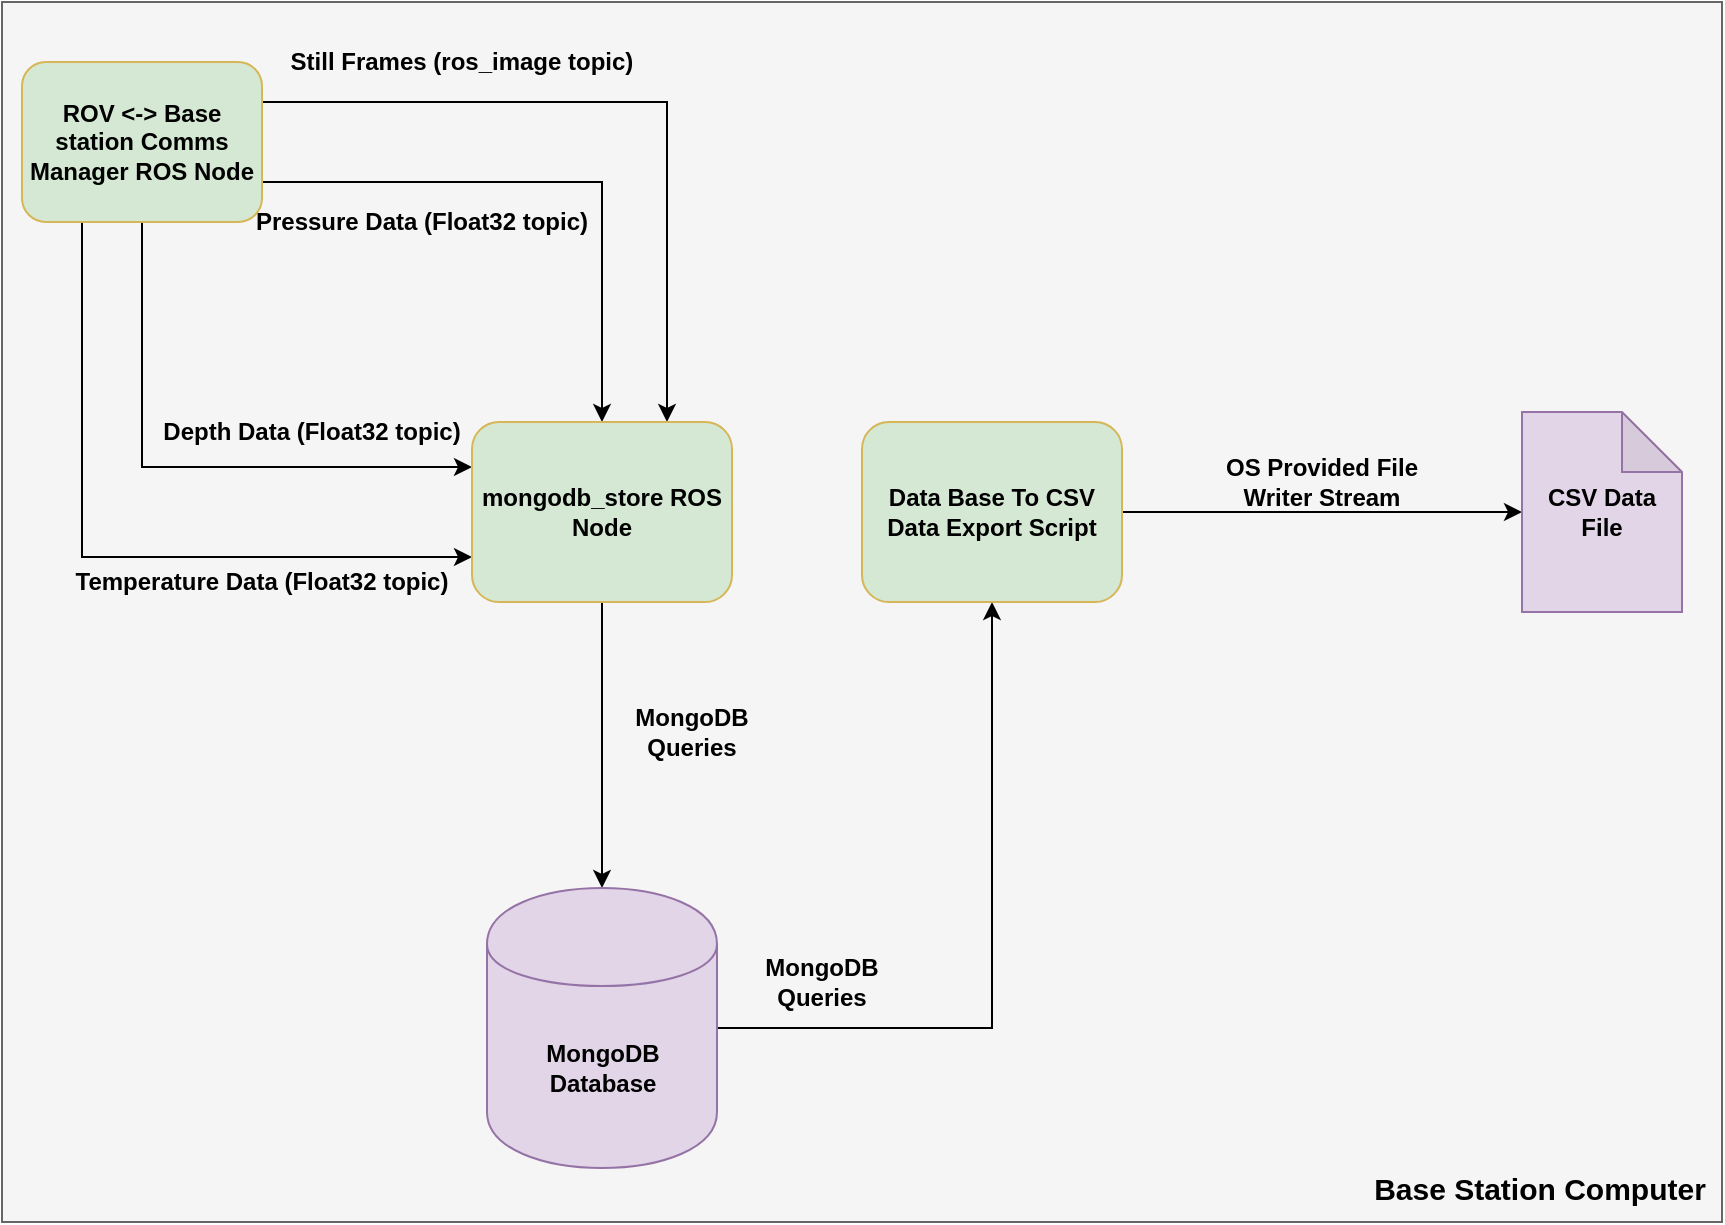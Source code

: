 <mxfile version="12.1.7" type="github" pages="1">
  <diagram id="v-m0zCEiFKJnq1W9DyKo" name="Page-1">
    <mxGraphModel dx="1422" dy="794" grid="1" gridSize="10" guides="1" tooltips="1" connect="1" arrows="1" fold="1" page="1" pageScale="1" pageWidth="1100" pageHeight="850" math="0" shadow="0">
      <root>
        <mxCell id="0"/>
        <mxCell id="1" parent="0"/>
        <mxCell id="0yQHLkLhNADpxCJvxs6u-4" value="" style="rounded=0;whiteSpace=wrap;html=1;fillColor=#f5f5f5;strokeColor=#666666;fontColor=#333333;" vertex="1" parent="1">
          <mxGeometry x="200" y="70" width="860" height="610" as="geometry"/>
        </mxCell>
        <mxCell id="0yQHLkLhNADpxCJvxs6u-16" style="edgeStyle=orthogonalEdgeStyle;rounded=0;orthogonalLoop=1;jettySize=auto;html=1;exitX=0.25;exitY=1;exitDx=0;exitDy=0;entryX=0;entryY=0.75;entryDx=0;entryDy=0;" edge="1" parent="1" source="0yQHLkLhNADpxCJvxs6u-9" target="0yQHLkLhNADpxCJvxs6u-15">
          <mxGeometry relative="1" as="geometry"/>
        </mxCell>
        <mxCell id="0yQHLkLhNADpxCJvxs6u-17" style="edgeStyle=orthogonalEdgeStyle;rounded=0;orthogonalLoop=1;jettySize=auto;html=1;exitX=0.5;exitY=1;exitDx=0;exitDy=0;entryX=0;entryY=0.25;entryDx=0;entryDy=0;" edge="1" parent="1" source="0yQHLkLhNADpxCJvxs6u-9" target="0yQHLkLhNADpxCJvxs6u-15">
          <mxGeometry relative="1" as="geometry"/>
        </mxCell>
        <mxCell id="0yQHLkLhNADpxCJvxs6u-19" style="edgeStyle=orthogonalEdgeStyle;rounded=0;orthogonalLoop=1;jettySize=auto;html=1;exitX=1;exitY=0.25;exitDx=0;exitDy=0;entryX=0.75;entryY=0;entryDx=0;entryDy=0;" edge="1" parent="1" source="0yQHLkLhNADpxCJvxs6u-9" target="0yQHLkLhNADpxCJvxs6u-15">
          <mxGeometry relative="1" as="geometry"/>
        </mxCell>
        <mxCell id="0yQHLkLhNADpxCJvxs6u-36" style="edgeStyle=orthogonalEdgeStyle;rounded=0;orthogonalLoop=1;jettySize=auto;html=1;exitX=1;exitY=0.75;exitDx=0;exitDy=0;fontSize=12;" edge="1" parent="1" source="0yQHLkLhNADpxCJvxs6u-9" target="0yQHLkLhNADpxCJvxs6u-15">
          <mxGeometry relative="1" as="geometry"/>
        </mxCell>
        <mxCell id="0yQHLkLhNADpxCJvxs6u-9" value="ROV &amp;lt;-&amp;gt; Base station Comms Manager ROS Node" style="rounded=1;whiteSpace=wrap;html=1;fillColor=#D5E8D4;strokeColor=#d6b656;fontStyle=1" vertex="1" parent="1">
          <mxGeometry x="210" y="100" width="120" height="80" as="geometry"/>
        </mxCell>
        <mxCell id="0yQHLkLhNADpxCJvxs6u-12" value="Base Station Computer" style="text;html=1;strokeColor=none;fillColor=none;align=center;verticalAlign=middle;whiteSpace=wrap;rounded=0;fontStyle=1;fontSize=15;" vertex="1" parent="1">
          <mxGeometry x="884" y="653" width="170" height="20" as="geometry"/>
        </mxCell>
        <mxCell id="0yQHLkLhNADpxCJvxs6u-38" style="edgeStyle=orthogonalEdgeStyle;rounded=0;orthogonalLoop=1;jettySize=auto;html=1;exitX=0.5;exitY=1;exitDx=0;exitDy=0;entryX=0.5;entryY=0;entryDx=0;entryDy=0;fontSize=12;" edge="1" parent="1" source="0yQHLkLhNADpxCJvxs6u-15" target="0yQHLkLhNADpxCJvxs6u-21">
          <mxGeometry relative="1" as="geometry"/>
        </mxCell>
        <mxCell id="0yQHLkLhNADpxCJvxs6u-15" value="mongodb_store ROS Node" style="rounded=1;whiteSpace=wrap;html=1;fillColor=#D5E8D4;strokeColor=#d6b656;fontStyle=1" vertex="1" parent="1">
          <mxGeometry x="435" y="280" width="130" height="90" as="geometry"/>
        </mxCell>
        <mxCell id="0yQHLkLhNADpxCJvxs6u-39" style="edgeStyle=orthogonalEdgeStyle;rounded=0;orthogonalLoop=1;jettySize=auto;html=1;exitX=1;exitY=0.5;exitDx=0;exitDy=0;entryX=0.5;entryY=1;entryDx=0;entryDy=0;fontSize=12;" edge="1" parent="1" source="0yQHLkLhNADpxCJvxs6u-21" target="0yQHLkLhNADpxCJvxs6u-23">
          <mxGeometry relative="1" as="geometry"/>
        </mxCell>
        <mxCell id="0yQHLkLhNADpxCJvxs6u-21" value="MongoDB Database" style="shape=cylinder;whiteSpace=wrap;html=1;boundedLbl=1;backgroundOutline=1;fillColor=#e1d5e7;strokeColor=#9673a6;fontStyle=1;" vertex="1" parent="1">
          <mxGeometry x="442.5" y="513" width="115" height="140" as="geometry"/>
        </mxCell>
        <mxCell id="0yQHLkLhNADpxCJvxs6u-31" style="edgeStyle=orthogonalEdgeStyle;rounded=0;orthogonalLoop=1;jettySize=auto;html=1;exitX=1;exitY=0.5;exitDx=0;exitDy=0;" edge="1" parent="1" source="0yQHLkLhNADpxCJvxs6u-23" target="0yQHLkLhNADpxCJvxs6u-25">
          <mxGeometry relative="1" as="geometry"/>
        </mxCell>
        <mxCell id="0yQHLkLhNADpxCJvxs6u-23" value="Data Base To CSV Data Export Script" style="rounded=1;whiteSpace=wrap;html=1;fillColor=#D5E8D4;strokeColor=#d6b656;fontStyle=1" vertex="1" parent="1">
          <mxGeometry x="630" y="280" width="130" height="90" as="geometry"/>
        </mxCell>
        <mxCell id="0yQHLkLhNADpxCJvxs6u-25" value="CSV Data File" style="shape=note;whiteSpace=wrap;html=1;backgroundOutline=1;darkOpacity=0.05;fillColor=#e1d5e7;strokeColor=#9673a6;fontStyle=1" vertex="1" parent="1">
          <mxGeometry x="960" y="275" width="80" height="100" as="geometry"/>
        </mxCell>
        <mxCell id="0yQHLkLhNADpxCJvxs6u-28" value="MongoDB Queries" style="text;html=1;strokeColor=none;fillColor=none;align=center;verticalAlign=middle;whiteSpace=wrap;rounded=0;fontStyle=1" vertex="1" parent="1">
          <mxGeometry x="500" y="425" width="90" height="20" as="geometry"/>
        </mxCell>
        <mxCell id="0yQHLkLhNADpxCJvxs6u-29" value="MongoDB Queries" style="text;html=1;strokeColor=none;fillColor=none;align=center;verticalAlign=middle;whiteSpace=wrap;rounded=0;fontStyle=1" vertex="1" parent="1">
          <mxGeometry x="565" y="550" width="90" height="20" as="geometry"/>
        </mxCell>
        <mxCell id="0yQHLkLhNADpxCJvxs6u-30" value="OS Provided File Writer Stream" style="text;html=1;strokeColor=none;fillColor=none;align=center;verticalAlign=middle;whiteSpace=wrap;rounded=0;fontStyle=1" vertex="1" parent="1">
          <mxGeometry x="795" y="300" width="130" height="20" as="geometry"/>
        </mxCell>
        <mxCell id="0yQHLkLhNADpxCJvxs6u-33" value="Still Frames (ros_image topic)" style="text;html=1;strokeColor=none;fillColor=none;align=center;verticalAlign=middle;whiteSpace=wrap;rounded=0;fontSize=12;fontStyle=1" vertex="1" parent="1">
          <mxGeometry x="335" y="90" width="190" height="20" as="geometry"/>
        </mxCell>
        <mxCell id="0yQHLkLhNADpxCJvxs6u-35" value="Pressure Data (Float32 topic)" style="text;html=1;strokeColor=none;fillColor=none;align=center;verticalAlign=middle;whiteSpace=wrap;rounded=0;fontSize=12;fontStyle=1" vertex="1" parent="1">
          <mxGeometry x="320" y="170" width="180" height="20" as="geometry"/>
        </mxCell>
        <mxCell id="0yQHLkLhNADpxCJvxs6u-37" value="Depth Data (Float32 topic)" style="text;html=1;strokeColor=none;fillColor=none;align=center;verticalAlign=middle;whiteSpace=wrap;rounded=0;fontSize=12;fontStyle=1" vertex="1" parent="1">
          <mxGeometry x="275" y="275" width="160" height="20" as="geometry"/>
        </mxCell>
        <mxCell id="0yQHLkLhNADpxCJvxs6u-40" value="Temperature Data (Float32 topic)" style="text;html=1;strokeColor=none;fillColor=none;align=center;verticalAlign=middle;whiteSpace=wrap;rounded=0;fontSize=12;fontStyle=1" vertex="1" parent="1">
          <mxGeometry x="230" y="350" width="200" height="20" as="geometry"/>
        </mxCell>
      </root>
    </mxGraphModel>
  </diagram>
</mxfile>
